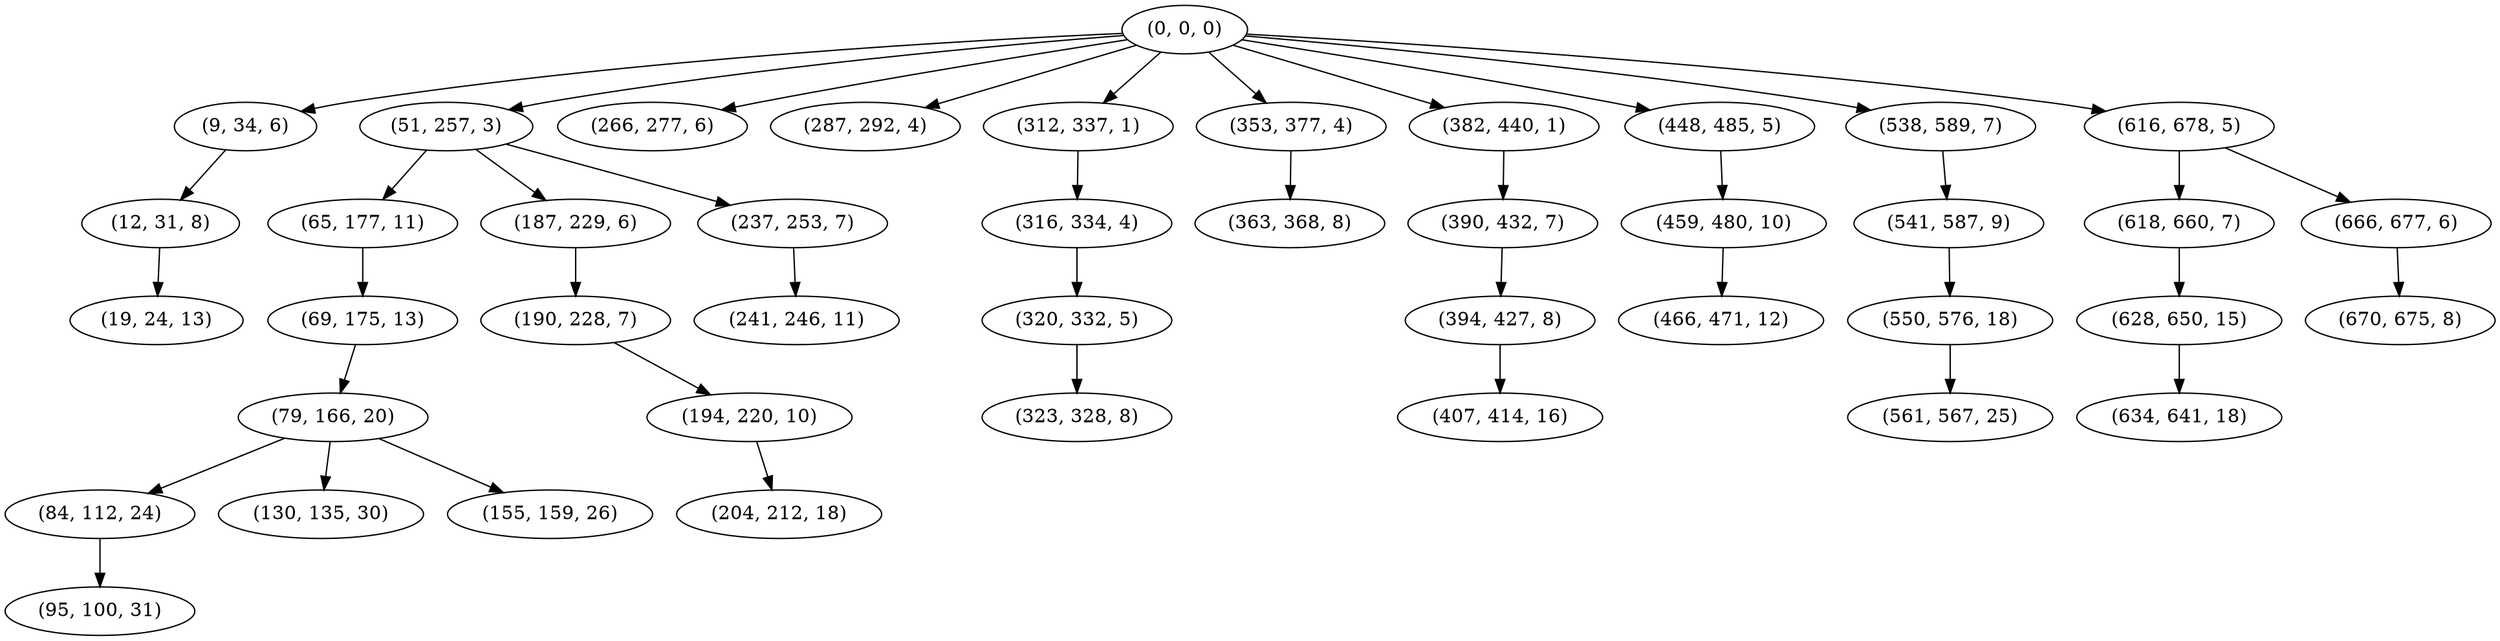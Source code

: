 digraph tree {
    "(0, 0, 0)";
    "(9, 34, 6)";
    "(12, 31, 8)";
    "(19, 24, 13)";
    "(51, 257, 3)";
    "(65, 177, 11)";
    "(69, 175, 13)";
    "(79, 166, 20)";
    "(84, 112, 24)";
    "(95, 100, 31)";
    "(130, 135, 30)";
    "(155, 159, 26)";
    "(187, 229, 6)";
    "(190, 228, 7)";
    "(194, 220, 10)";
    "(204, 212, 18)";
    "(237, 253, 7)";
    "(241, 246, 11)";
    "(266, 277, 6)";
    "(287, 292, 4)";
    "(312, 337, 1)";
    "(316, 334, 4)";
    "(320, 332, 5)";
    "(323, 328, 8)";
    "(353, 377, 4)";
    "(363, 368, 8)";
    "(382, 440, 1)";
    "(390, 432, 7)";
    "(394, 427, 8)";
    "(407, 414, 16)";
    "(448, 485, 5)";
    "(459, 480, 10)";
    "(466, 471, 12)";
    "(538, 589, 7)";
    "(541, 587, 9)";
    "(550, 576, 18)";
    "(561, 567, 25)";
    "(616, 678, 5)";
    "(618, 660, 7)";
    "(628, 650, 15)";
    "(634, 641, 18)";
    "(666, 677, 6)";
    "(670, 675, 8)";
    "(0, 0, 0)" -> "(9, 34, 6)";
    "(0, 0, 0)" -> "(51, 257, 3)";
    "(0, 0, 0)" -> "(266, 277, 6)";
    "(0, 0, 0)" -> "(287, 292, 4)";
    "(0, 0, 0)" -> "(312, 337, 1)";
    "(0, 0, 0)" -> "(353, 377, 4)";
    "(0, 0, 0)" -> "(382, 440, 1)";
    "(0, 0, 0)" -> "(448, 485, 5)";
    "(0, 0, 0)" -> "(538, 589, 7)";
    "(0, 0, 0)" -> "(616, 678, 5)";
    "(9, 34, 6)" -> "(12, 31, 8)";
    "(12, 31, 8)" -> "(19, 24, 13)";
    "(51, 257, 3)" -> "(65, 177, 11)";
    "(51, 257, 3)" -> "(187, 229, 6)";
    "(51, 257, 3)" -> "(237, 253, 7)";
    "(65, 177, 11)" -> "(69, 175, 13)";
    "(69, 175, 13)" -> "(79, 166, 20)";
    "(79, 166, 20)" -> "(84, 112, 24)";
    "(79, 166, 20)" -> "(130, 135, 30)";
    "(79, 166, 20)" -> "(155, 159, 26)";
    "(84, 112, 24)" -> "(95, 100, 31)";
    "(187, 229, 6)" -> "(190, 228, 7)";
    "(190, 228, 7)" -> "(194, 220, 10)";
    "(194, 220, 10)" -> "(204, 212, 18)";
    "(237, 253, 7)" -> "(241, 246, 11)";
    "(312, 337, 1)" -> "(316, 334, 4)";
    "(316, 334, 4)" -> "(320, 332, 5)";
    "(320, 332, 5)" -> "(323, 328, 8)";
    "(353, 377, 4)" -> "(363, 368, 8)";
    "(382, 440, 1)" -> "(390, 432, 7)";
    "(390, 432, 7)" -> "(394, 427, 8)";
    "(394, 427, 8)" -> "(407, 414, 16)";
    "(448, 485, 5)" -> "(459, 480, 10)";
    "(459, 480, 10)" -> "(466, 471, 12)";
    "(538, 589, 7)" -> "(541, 587, 9)";
    "(541, 587, 9)" -> "(550, 576, 18)";
    "(550, 576, 18)" -> "(561, 567, 25)";
    "(616, 678, 5)" -> "(618, 660, 7)";
    "(616, 678, 5)" -> "(666, 677, 6)";
    "(618, 660, 7)" -> "(628, 650, 15)";
    "(628, 650, 15)" -> "(634, 641, 18)";
    "(666, 677, 6)" -> "(670, 675, 8)";
}
